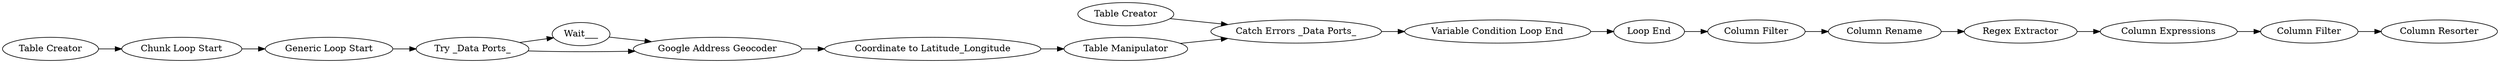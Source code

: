 digraph {
	"-4289534432143345052_47" [label="Variable Condition Loop End"]
	"-4289534432143345052_34" [label="Catch Errors _Data Ports_"]
	"-4289534432143345052_29" [label="Regex Extractor"]
	"-4289534432143345052_19" [label="Column Filter"]
	"-4289534432143345052_27" [label="Column Filter"]
	"-4289534432143345052_46" [label="Generic Loop Start"]
	"-4289534432143345052_16" [label=Wait___]
	"-4289534432143345052_26" [label="Column Expressions"]
	"-4289534432143345052_28" [label="Column Resorter"]
	"-4289534432143345052_43" [label="Table Creator"]
	"-4289534432143345052_20" [label="Column Rename"]
	"-4289534432143345052_10" [label="Google Address Geocoder"]
	"-4289534432143345052_33" [label="Try _Data Ports_"]
	"-4289534432143345052_31" [label="Table Creator"]
	"-4289534432143345052_11" [label="Chunk Loop Start"]
	"-4289534432143345052_49" [label="Coordinate to Latitude_Longitude"]
	"-4289534432143345052_50" [label="Table Manipulator"]
	"-4289534432143345052_15" [label="Loop End"]
	"-4289534432143345052_49" -> "-4289534432143345052_50"
	"-4289534432143345052_16" -> "-4289534432143345052_10"
	"-4289534432143345052_11" -> "-4289534432143345052_46"
	"-4289534432143345052_46" -> "-4289534432143345052_33"
	"-4289534432143345052_33" -> "-4289534432143345052_10"
	"-4289534432143345052_33" -> "-4289534432143345052_16"
	"-4289534432143345052_26" -> "-4289534432143345052_27"
	"-4289534432143345052_15" -> "-4289534432143345052_19"
	"-4289534432143345052_19" -> "-4289534432143345052_20"
	"-4289534432143345052_43" -> "-4289534432143345052_34"
	"-4289534432143345052_20" -> "-4289534432143345052_29"
	"-4289534432143345052_29" -> "-4289534432143345052_26"
	"-4289534432143345052_50" -> "-4289534432143345052_34"
	"-4289534432143345052_47" -> "-4289534432143345052_15"
	"-4289534432143345052_27" -> "-4289534432143345052_28"
	"-4289534432143345052_10" -> "-4289534432143345052_49"
	"-4289534432143345052_34" -> "-4289534432143345052_47"
	"-4289534432143345052_31" -> "-4289534432143345052_11"
	rankdir=LR
}

